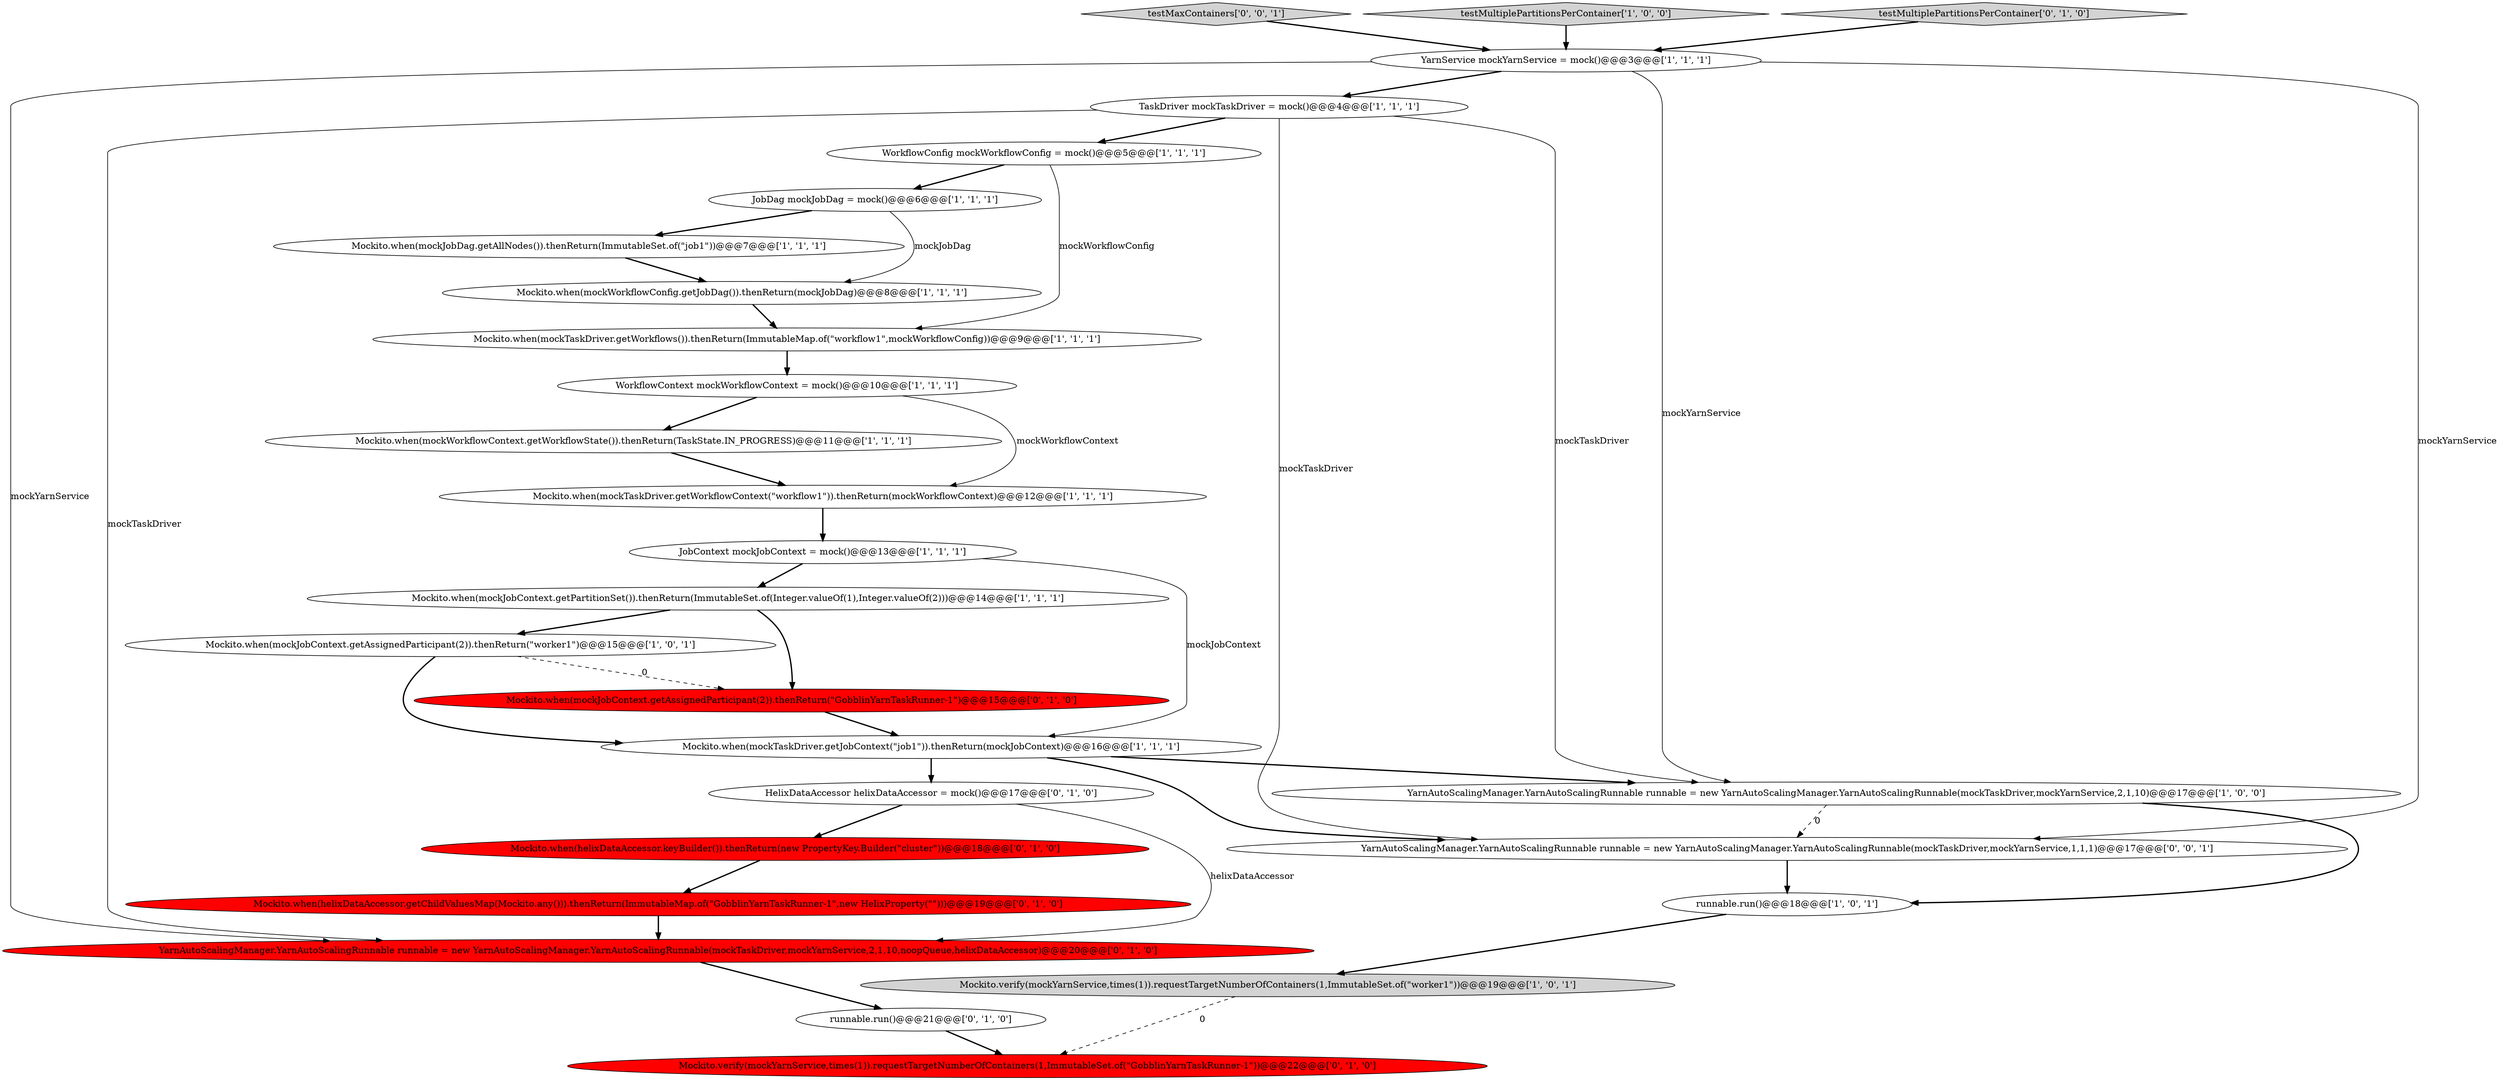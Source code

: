 digraph {
17 [style = filled, label = "WorkflowContext mockWorkflowContext = mock()@@@10@@@['1', '1', '1']", fillcolor = white, shape = ellipse image = "AAA0AAABBB1BBB"];
20 [style = filled, label = "Mockito.when(helixDataAccessor.getChildValuesMap(Mockito.any())).thenReturn(ImmutableMap.of(\"GobblinYarnTaskRunner-1\",new HelixProperty(\"\")))@@@19@@@['0', '1', '0']", fillcolor = red, shape = ellipse image = "AAA1AAABBB2BBB"];
9 [style = filled, label = "Mockito.when(mockWorkflowContext.getWorkflowState()).thenReturn(TaskState.IN_PROGRESS)@@@11@@@['1', '1', '1']", fillcolor = white, shape = ellipse image = "AAA0AAABBB1BBB"];
10 [style = filled, label = "JobDag mockJobDag = mock()@@@6@@@['1', '1', '1']", fillcolor = white, shape = ellipse image = "AAA0AAABBB1BBB"];
25 [style = filled, label = "YarnAutoScalingManager.YarnAutoScalingRunnable runnable = new YarnAutoScalingManager.YarnAutoScalingRunnable(mockTaskDriver,mockYarnService,2,1,10,noopQueue,helixDataAccessor)@@@20@@@['0', '1', '0']", fillcolor = red, shape = ellipse image = "AAA1AAABBB2BBB"];
27 [style = filled, label = "testMaxContainers['0', '0', '1']", fillcolor = lightgray, shape = diamond image = "AAA0AAABBB3BBB"];
0 [style = filled, label = "Mockito.when(mockTaskDriver.getWorkflowContext(\"workflow1\")).thenReturn(mockWorkflowContext)@@@12@@@['1', '1', '1']", fillcolor = white, shape = ellipse image = "AAA0AAABBB1BBB"];
4 [style = filled, label = "Mockito.when(mockTaskDriver.getWorkflows()).thenReturn(ImmutableMap.of(\"workflow1\",mockWorkflowConfig))@@@9@@@['1', '1', '1']", fillcolor = white, shape = ellipse image = "AAA0AAABBB1BBB"];
26 [style = filled, label = "YarnAutoScalingManager.YarnAutoScalingRunnable runnable = new YarnAutoScalingManager.YarnAutoScalingRunnable(mockTaskDriver,mockYarnService,1,1,1)@@@17@@@['0', '0', '1']", fillcolor = white, shape = ellipse image = "AAA0AAABBB3BBB"];
3 [style = filled, label = "runnable.run()@@@18@@@['1', '0', '1']", fillcolor = white, shape = ellipse image = "AAA0AAABBB1BBB"];
15 [style = filled, label = "Mockito.when(mockTaskDriver.getJobContext(\"job1\")).thenReturn(mockJobContext)@@@16@@@['1', '1', '1']", fillcolor = white, shape = ellipse image = "AAA0AAABBB1BBB"];
6 [style = filled, label = "Mockito.verify(mockYarnService,times(1)).requestTargetNumberOfContainers(1,ImmutableSet.of(\"worker1\"))@@@19@@@['1', '0', '1']", fillcolor = lightgray, shape = ellipse image = "AAA0AAABBB1BBB"];
24 [style = filled, label = "HelixDataAccessor helixDataAccessor = mock()@@@17@@@['0', '1', '0']", fillcolor = white, shape = ellipse image = "AAA0AAABBB2BBB"];
16 [style = filled, label = "testMultiplePartitionsPerContainer['1', '0', '0']", fillcolor = lightgray, shape = diamond image = "AAA0AAABBB1BBB"];
18 [style = filled, label = "Mockito.when(mockJobContext.getAssignedParticipant(2)).thenReturn(\"GobblinYarnTaskRunner-1\")@@@15@@@['0', '1', '0']", fillcolor = red, shape = ellipse image = "AAA1AAABBB2BBB"];
14 [style = filled, label = "Mockito.when(mockJobDag.getAllNodes()).thenReturn(ImmutableSet.of(\"job1\"))@@@7@@@['1', '1', '1']", fillcolor = white, shape = ellipse image = "AAA0AAABBB1BBB"];
21 [style = filled, label = "testMultiplePartitionsPerContainer['0', '1', '0']", fillcolor = lightgray, shape = diamond image = "AAA0AAABBB2BBB"];
23 [style = filled, label = "runnable.run()@@@21@@@['0', '1', '0']", fillcolor = white, shape = ellipse image = "AAA0AAABBB2BBB"];
19 [style = filled, label = "Mockito.verify(mockYarnService,times(1)).requestTargetNumberOfContainers(1,ImmutableSet.of(\"GobblinYarnTaskRunner-1\"))@@@22@@@['0', '1', '0']", fillcolor = red, shape = ellipse image = "AAA1AAABBB2BBB"];
22 [style = filled, label = "Mockito.when(helixDataAccessor.keyBuilder()).thenReturn(new PropertyKey.Builder(\"cluster\"))@@@18@@@['0', '1', '0']", fillcolor = red, shape = ellipse image = "AAA1AAABBB2BBB"];
11 [style = filled, label = "Mockito.when(mockJobContext.getPartitionSet()).thenReturn(ImmutableSet.of(Integer.valueOf(1),Integer.valueOf(2)))@@@14@@@['1', '1', '1']", fillcolor = white, shape = ellipse image = "AAA0AAABBB1BBB"];
13 [style = filled, label = "WorkflowConfig mockWorkflowConfig = mock()@@@5@@@['1', '1', '1']", fillcolor = white, shape = ellipse image = "AAA0AAABBB1BBB"];
1 [style = filled, label = "YarnService mockYarnService = mock()@@@3@@@['1', '1', '1']", fillcolor = white, shape = ellipse image = "AAA0AAABBB1BBB"];
7 [style = filled, label = "Mockito.when(mockWorkflowConfig.getJobDag()).thenReturn(mockJobDag)@@@8@@@['1', '1', '1']", fillcolor = white, shape = ellipse image = "AAA0AAABBB1BBB"];
12 [style = filled, label = "YarnAutoScalingManager.YarnAutoScalingRunnable runnable = new YarnAutoScalingManager.YarnAutoScalingRunnable(mockTaskDriver,mockYarnService,2,1,10)@@@17@@@['1', '0', '0']", fillcolor = white, shape = ellipse image = "AAA0AAABBB1BBB"];
5 [style = filled, label = "Mockito.when(mockJobContext.getAssignedParticipant(2)).thenReturn(\"worker1\")@@@15@@@['1', '0', '1']", fillcolor = white, shape = ellipse image = "AAA0AAABBB1BBB"];
2 [style = filled, label = "TaskDriver mockTaskDriver = mock()@@@4@@@['1', '1', '1']", fillcolor = white, shape = ellipse image = "AAA0AAABBB1BBB"];
8 [style = filled, label = "JobContext mockJobContext = mock()@@@13@@@['1', '1', '1']", fillcolor = white, shape = ellipse image = "AAA0AAABBB1BBB"];
2->25 [style = solid, label="mockTaskDriver"];
13->10 [style = bold, label=""];
24->25 [style = solid, label="helixDataAccessor"];
27->1 [style = bold, label=""];
4->17 [style = bold, label=""];
9->0 [style = bold, label=""];
10->14 [style = bold, label=""];
25->23 [style = bold, label=""];
26->3 [style = bold, label=""];
17->9 [style = bold, label=""];
18->15 [style = bold, label=""];
1->25 [style = solid, label="mockYarnService"];
17->0 [style = solid, label="mockWorkflowContext"];
5->15 [style = bold, label=""];
3->6 [style = bold, label=""];
7->4 [style = bold, label=""];
5->18 [style = dashed, label="0"];
24->22 [style = bold, label=""];
20->25 [style = bold, label=""];
11->18 [style = bold, label=""];
14->7 [style = bold, label=""];
2->13 [style = bold, label=""];
15->26 [style = bold, label=""];
12->26 [style = dashed, label="0"];
11->5 [style = bold, label=""];
2->26 [style = solid, label="mockTaskDriver"];
22->20 [style = bold, label=""];
16->1 [style = bold, label=""];
8->15 [style = solid, label="mockJobContext"];
15->24 [style = bold, label=""];
23->19 [style = bold, label=""];
21->1 [style = bold, label=""];
6->19 [style = dashed, label="0"];
0->8 [style = bold, label=""];
1->12 [style = solid, label="mockYarnService"];
1->26 [style = solid, label="mockYarnService"];
13->4 [style = solid, label="mockWorkflowConfig"];
10->7 [style = solid, label="mockJobDag"];
1->2 [style = bold, label=""];
15->12 [style = bold, label=""];
12->3 [style = bold, label=""];
8->11 [style = bold, label=""];
2->12 [style = solid, label="mockTaskDriver"];
}

